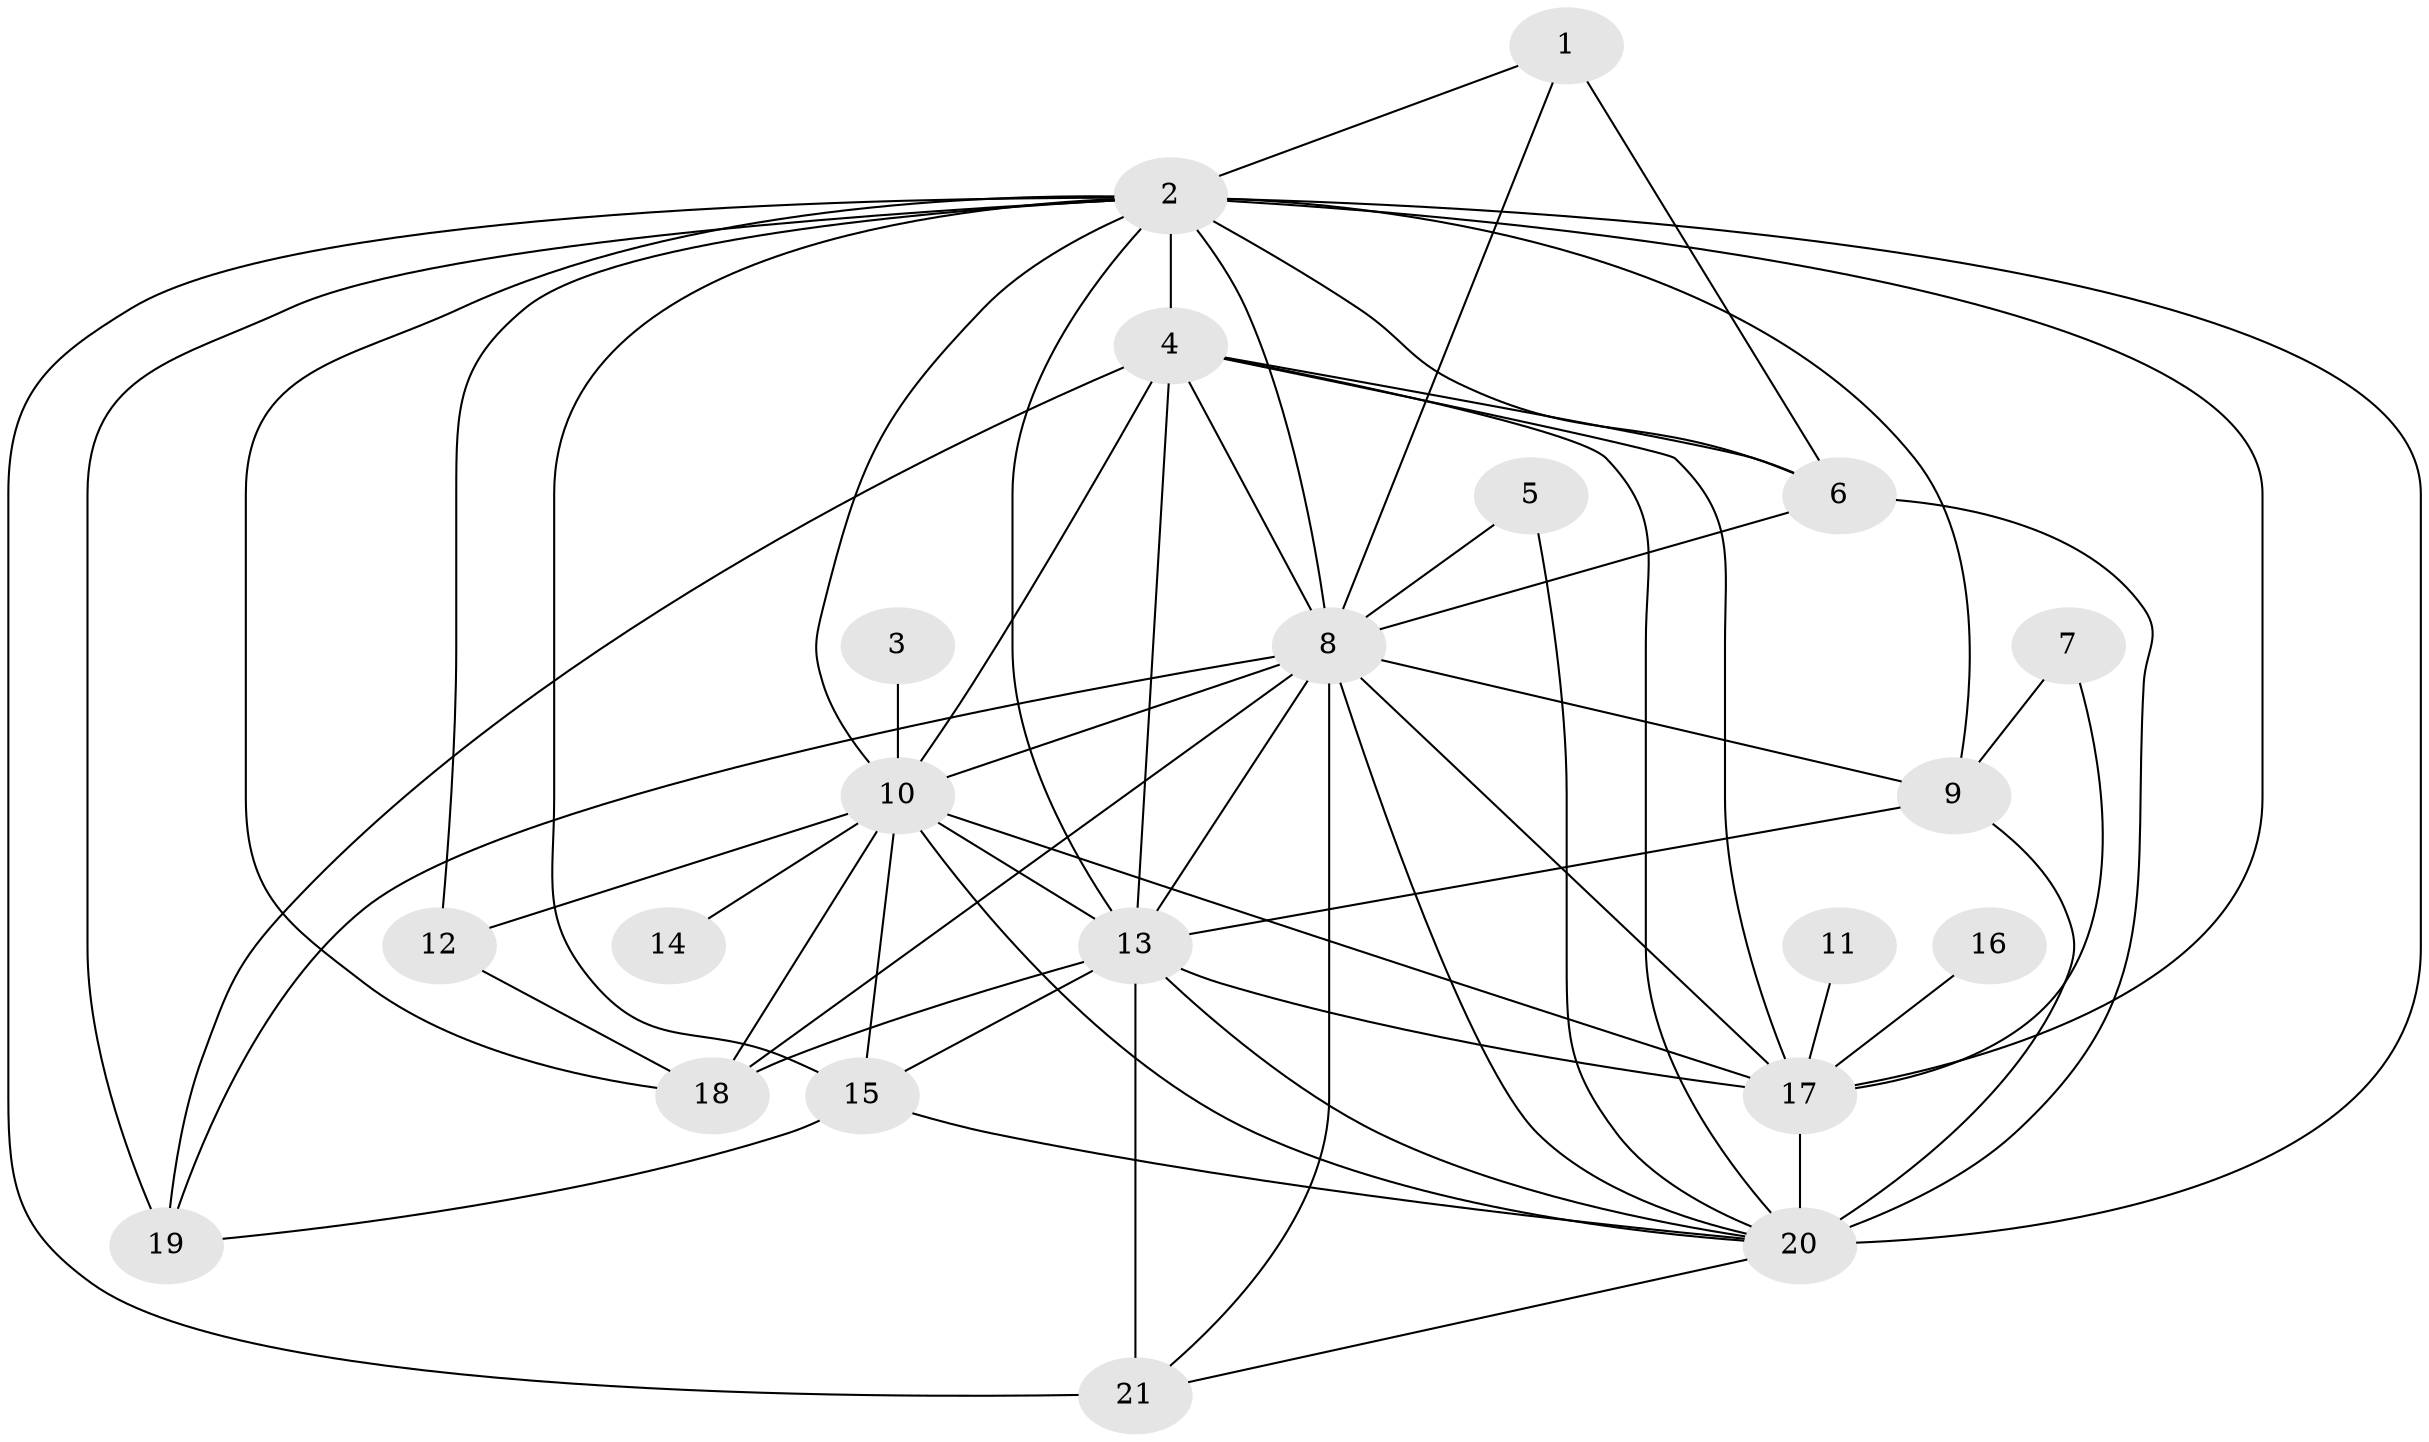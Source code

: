 // original degree distribution, {10: 0.014925373134328358, 25: 0.014925373134328358, 11: 0.014925373134328358, 17: 0.014925373134328358, 20: 0.014925373134328358, 15: 0.014925373134328358, 12: 0.014925373134328358, 26: 0.014925373134328358, 14: 0.014925373134328358, 24: 0.014925373134328358, 3: 0.19402985074626866, 2: 0.5522388059701493, 5: 0.014925373134328358, 4: 0.07462686567164178, 6: 0.014925373134328358}
// Generated by graph-tools (version 1.1) at 2025/36/03/04/25 23:36:25]
// undirected, 21 vertices, 59 edges
graph export_dot {
  node [color=gray90,style=filled];
  1;
  2;
  3;
  4;
  5;
  6;
  7;
  8;
  9;
  10;
  11;
  12;
  13;
  14;
  15;
  16;
  17;
  18;
  19;
  20;
  21;
  1 -- 2 [weight=1.0];
  1 -- 6 [weight=1.0];
  1 -- 8 [weight=1.0];
  2 -- 4 [weight=3.0];
  2 -- 6 [weight=1.0];
  2 -- 8 [weight=4.0];
  2 -- 9 [weight=1.0];
  2 -- 10 [weight=5.0];
  2 -- 12 [weight=1.0];
  2 -- 13 [weight=7.0];
  2 -- 15 [weight=2.0];
  2 -- 17 [weight=5.0];
  2 -- 18 [weight=1.0];
  2 -- 19 [weight=2.0];
  2 -- 20 [weight=6.0];
  2 -- 21 [weight=1.0];
  3 -- 10 [weight=1.0];
  4 -- 6 [weight=1.0];
  4 -- 8 [weight=2.0];
  4 -- 10 [weight=2.0];
  4 -- 13 [weight=2.0];
  4 -- 17 [weight=1.0];
  4 -- 19 [weight=1.0];
  4 -- 20 [weight=1.0];
  5 -- 8 [weight=1.0];
  5 -- 20 [weight=1.0];
  6 -- 8 [weight=1.0];
  6 -- 20 [weight=1.0];
  7 -- 9 [weight=1.0];
  7 -- 17 [weight=1.0];
  8 -- 9 [weight=1.0];
  8 -- 10 [weight=3.0];
  8 -- 13 [weight=4.0];
  8 -- 17 [weight=1.0];
  8 -- 18 [weight=1.0];
  8 -- 19 [weight=1.0];
  8 -- 20 [weight=2.0];
  8 -- 21 [weight=1.0];
  9 -- 13 [weight=1.0];
  9 -- 20 [weight=1.0];
  10 -- 12 [weight=1.0];
  10 -- 13 [weight=4.0];
  10 -- 14 [weight=1.0];
  10 -- 15 [weight=1.0];
  10 -- 17 [weight=3.0];
  10 -- 18 [weight=1.0];
  10 -- 20 [weight=1.0];
  11 -- 17 [weight=1.0];
  12 -- 18 [weight=1.0];
  13 -- 15 [weight=1.0];
  13 -- 17 [weight=2.0];
  13 -- 18 [weight=1.0];
  13 -- 20 [weight=2.0];
  13 -- 21 [weight=2.0];
  15 -- 19 [weight=1.0];
  15 -- 20 [weight=1.0];
  16 -- 17 [weight=1.0];
  17 -- 20 [weight=2.0];
  20 -- 21 [weight=1.0];
}
